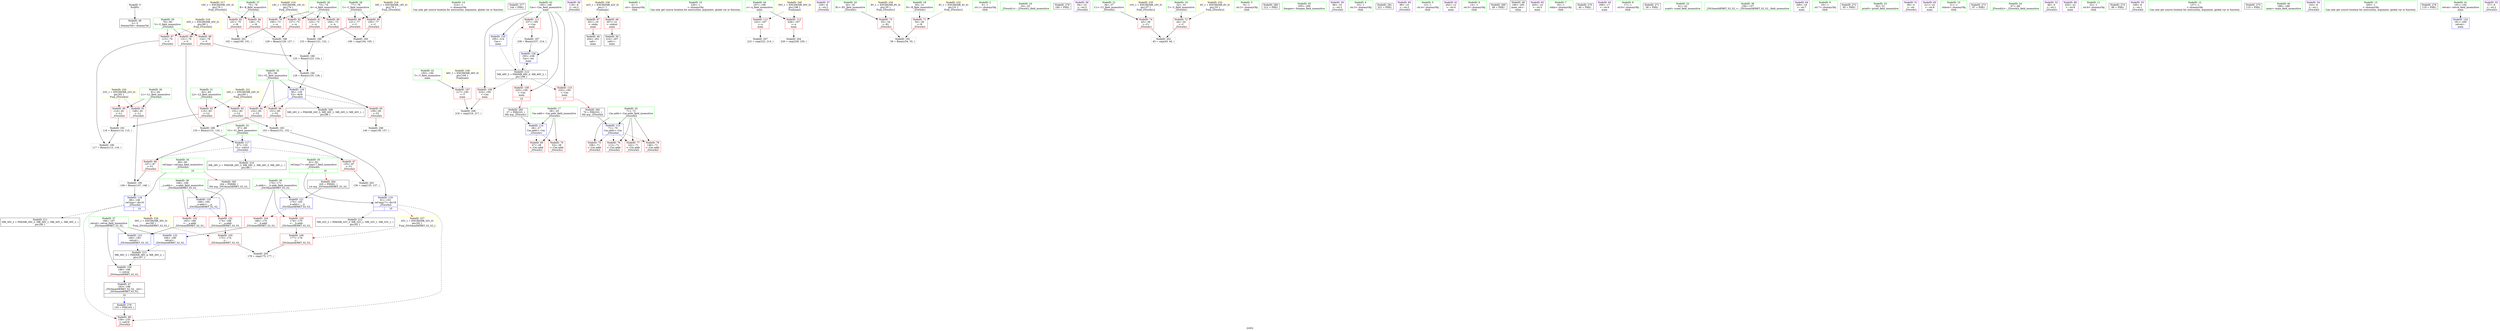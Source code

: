 digraph "SVFG" {
	label="SVFG";

	Node0x557b91298300 [shape=record,color=grey,label="{NodeID: 0\nNullPtr}"];
	Node0x557b91298300 -> Node0x557b912affb0[style=solid];
	Node0x557b912b0250 [shape=record,color=red,label="{NodeID: 97\n135\<--87\n\<--V1\n_Z5work2i\n}"];
	Node0x557b912b0250 -> Node0x557b912bbaf0[style=solid];
	Node0x557b912ae520 [shape=record,color=green,label="{NodeID: 14\n214\<--1\n\<--dummyObj\nCan only get source location for instruction, argument, global var or function.}"];
	Node0x557b912d1f00 [shape=record,color=black,label="{NodeID: 277\n144 = PHI()\n}"];
	Node0x557b912b3c60 [shape=record,color=grey,label="{NodeID: 194\n129 = Binary(125, 128, )\n}"];
	Node0x557b912b3c60 -> Node0x557b912b5900[style=solid];
	Node0x557b912b0db0 [shape=record,color=red,label="{NodeID: 111\n237\<--195\n\<--Cas\nmain\n}"];
	Node0x557b912b0db0 -> Node0x557b912b40e0[style=solid];
	Node0x557b912af080 [shape=record,color=green,label="{NodeID: 28\n77\<--78\nC\<--C_field_insensitive\n_Z5work2i\n}"];
	Node0x557b912af080 -> Node0x557b912b2fb0[style=solid];
	Node0x557b912af080 -> Node0x557b912b3080[style=solid];
	Node0x557b912bc270 [shape=record,color=grey,label="{NodeID: 208\n218 = cmp(216, 217, )\n}"];
	Node0x557b912b6050 [shape=record,color=blue,label="{NodeID: 125\n195\<--214\nCas\<--\nmain\n}"];
	Node0x557b912b6050 -> Node0x557b912c3ca0[style=dashed];
	Node0x557b912afc40 [shape=record,color=green,label="{NodeID: 42\n193\<--194\nT\<--T_field_insensitive\nmain\n}"];
	Node0x557b912afc40 -> Node0x557b912b0a70[style=solid];
	Node0x557b912b1820 [shape=record,color=purple,label="{NodeID: 56\n118\<--8\n\<--.str.2\n_Z5work2i\n}"];
	Node0x557b912c5ea0 [shape=record,color=yellow,style=double,label="{NodeID: 236\n42V_1 = ENCHI(MR_42V_0)\npts\{1 \}\nFun[main]}"];
	Node0x557b912c5ea0 -> Node0x557b912b2110[style=dashed];
	Node0x557b912c5ea0 -> Node0x557b912b21e0[style=dashed];
	Node0x557b912b2380 [shape=record,color=red,label="{NodeID: 70\n53\<--28\n\<--Cas.addr\n_Z5work1i\n}"];
	Node0x557b912b2ee0 [shape=record,color=red,label="{NodeID: 84\n126\<--75\n\<--B\n_Z5work2i\n}"];
	Node0x557b912b2ee0 -> Node0x557b912b4260[style=solid];
	Node0x557b912ad260 [shape=record,color=green,label="{NodeID: 1\n4\<--1\n.str\<--dummyObj\nGlob }"];
	Node0x557b912b0320 [shape=record,color=red,label="{NodeID: 98\n147\<--87\n\<--V1\n_Z5work2i\n}"];
	Node0x557b912b0320 -> Node0x557b912b3de0[style=solid];
	Node0x557b912ae5b0 [shape=record,color=green,label="{NodeID: 15\n230\<--1\n\<--dummyObj\nCan only get source location for instruction, argument, global var or function.}"];
	Node0x557b912d2000 [shape=record,color=black,label="{NodeID: 278\n155 = PHI(163, )\n}"];
	Node0x557b912d2000 -> Node0x557b912b03f0[style=solid];
	Node0x557b912b3de0 [shape=record,color=grey,label="{NodeID: 195\n149 = Binary(147, 148, )\n}"];
	Node0x557b912b3de0 -> Node0x557b912b5aa0[style=solid];
	Node0x557b912b0e80 [shape=record,color=red,label="{NodeID: 112\n222\<--197\n\<--n\nmain\n}"];
	Node0x557b912b0e80 -> Node0x557b912bc0f0[style=solid];
	Node0x557b912af150 [shape=record,color=green,label="{NodeID: 29\n79\<--80\nV\<--V_field_insensitive\n_Z5work2i\n}"];
	Node0x557b912af150 -> Node0x557b912b3150[style=solid];
	Node0x557b912af150 -> Node0x557b912b3220[style=solid];
	Node0x557b912af150 -> Node0x557b912b32f0[style=solid];
	Node0x557b912c23a0 [shape=record,color=black,label="{NodeID: 209\nMR_26V_2 = PHI(MR_26V_3, MR_26V_1, MR_26V_3, MR_26V_1, )\npts\{86 \}\n}"];
	Node0x557b912b6120 [shape=record,color=blue,label="{NodeID: 126\n195\<--238\nCas\<--inc\nmain\n}"];
	Node0x557b912b6120 -> Node0x557b912c3ca0[style=dashed];
	Node0x557b912afd10 [shape=record,color=green,label="{NodeID: 43\n195\<--196\nCas\<--Cas_field_insensitive\nmain\n}"];
	Node0x557b912afd10 -> Node0x557b912b0b40[style=solid];
	Node0x557b912afd10 -> Node0x557b912b0c10[style=solid];
	Node0x557b912afd10 -> Node0x557b912b0ce0[style=solid];
	Node0x557b912afd10 -> Node0x557b912b0db0[style=solid];
	Node0x557b912afd10 -> Node0x557b912b6050[style=solid];
	Node0x557b912afd10 -> Node0x557b912b6120[style=solid];
	Node0x557b912b18f0 [shape=record,color=purple,label="{NodeID: 57\n159\<--8\n\<--.str.2\n_Z5work2i\n}"];
	Node0x557b912b2450 [shape=record,color=red,label="{NodeID: 71\n54\<--30\n\<--R\n_Z5work1i\n}"];
	Node0x557b912b2450 -> Node0x557b912b3960[style=solid];
	Node0x557b912b2fb0 [shape=record,color=red,label="{NodeID: 85\n105\<--77\n\<--C\n_Z5work2i\n}"];
	Node0x557b912b2fb0 -> Node0x557b912b4560[style=solid];
	Node0x557b912ace50 [shape=record,color=green,label="{NodeID: 2\n6\<--1\n.str.1\<--dummyObj\nGlob }"];
	Node0x557b912b03f0 [shape=record,color=red,label="{NodeID: 99\n158\<--155\n\<--call19\n_Z5work2i\n}"];
	Node0x557b912ae640 [shape=record,color=green,label="{NodeID: 16\n24\<--25\n_Z5work1i\<--_Z5work1i_field_insensitive\n}"];
	Node0x557b912d21f0 [shape=record,color=black,label="{NodeID: 279\n160 = PHI()\n}"];
	Node0x557b912b3f60 [shape=record,color=grey,label="{NodeID: 196\n125 = Binary(123, 124, )\n}"];
	Node0x557b912b3f60 -> Node0x557b912b3c60[style=solid];
	Node0x557b912b0f50 [shape=record,color=red,label="{NodeID: 113\n228\<--197\n\<--n\nmain\n}"];
	Node0x557b912b0f50 -> Node0x557b912bbc70[style=solid];
	Node0x557b912af220 [shape=record,color=green,label="{NodeID: 30\n81\<--82\nL1\<--L1_field_insensitive\n_Z5work2i\n}"];
	Node0x557b912af220 -> Node0x557b912b33c0[style=solid];
	Node0x557b912af220 -> Node0x557b912b3490[style=solid];
	Node0x557b912c28a0 [shape=record,color=black,label="{NodeID: 210\nMR_28V_2 = PHI(MR_28V_3, MR_28V_1, MR_28V_3, MR_28V_1, )\npts\{88 \}\n}"];
	Node0x557b912afde0 [shape=record,color=green,label="{NodeID: 44\n197\<--198\nn\<--n_field_insensitive\nmain\n}"];
	Node0x557b912afde0 -> Node0x557b912b0e80[style=solid];
	Node0x557b912afde0 -> Node0x557b912b0f50[style=solid];
	Node0x557b912b19c0 [shape=record,color=purple,label="{NodeID: 58\n94\<--10\n\<--.str.3\n_Z5work2i\n}"];
	Node0x557b912c6090 [shape=record,color=yellow,style=double,label="{NodeID: 238\n46V_1 = ENCHI(MR_46V_0)\npts\{194 \}\nFun[main]}"];
	Node0x557b912c6090 -> Node0x557b912b0a70[style=dashed];
	Node0x557b912b2520 [shape=record,color=red,label="{NodeID: 72\n44\<--32\n\<--C\n_Z5work1i\n}"];
	Node0x557b912b2520 -> Node0x557b912bb9b0[style=solid];
	Node0x557b912b3080 [shape=record,color=red,label="{NodeID: 86\n121\<--77\n\<--C\n_Z5work2i\n}"];
	Node0x557b912b3080 -> Node0x557b912b95e0[style=solid];
	Node0x557b912acee0 [shape=record,color=green,label="{NodeID: 3\n8\<--1\n.str.2\<--dummyObj\nGlob }"];
	Node0x557b912b04c0 [shape=record,color=red,label="{NodeID: 100\n186\<--166\n\<--retval\n_ZSt3maxIdERKT_S2_S2_\n}"];
	Node0x557b912b04c0 -> Node0x557b912b00b0[style=solid];
	Node0x557b912ae700 [shape=record,color=green,label="{NodeID: 17\n28\<--29\nCas.addr\<--Cas.addr_field_insensitive\n_Z5work1i\n}"];
	Node0x557b912ae700 -> Node0x557b912b22b0[style=solid];
	Node0x557b912ae700 -> Node0x557b912b2380[style=solid];
	Node0x557b912ae700 -> Node0x557b912b1020[style=solid];
	Node0x557b912d22c0 [shape=record,color=black,label="{NodeID: 280\n212 = PHI()\n}"];
	Node0x557b912b40e0 [shape=record,color=grey,label="{NodeID: 197\n238 = Binary(237, 214, )\n}"];
	Node0x557b912b40e0 -> Node0x557b912b6120[style=solid];
	Node0x557b912b1020 [shape=record,color=blue,label="{NodeID: 114\n28\<--27\nCas.addr\<--Cas\n_Z5work1i\n}"];
	Node0x557b912b1020 -> Node0x557b912b22b0[style=dashed];
	Node0x557b912b1020 -> Node0x557b912b2380[style=dashed];
	Node0x557b912af2f0 [shape=record,color=green,label="{NodeID: 31\n83\<--84\nL2\<--L2_field_insensitive\n_Z5work2i\n}"];
	Node0x557b912af2f0 -> Node0x557b912b3560[style=solid];
	Node0x557b912af2f0 -> Node0x557b912b3630[style=solid];
	Node0x557b912c2da0 [shape=record,color=black,label="{NodeID: 211\nMR_30V_2 = PHI(MR_30V_3, MR_30V_1, MR_30V_1, MR_30V_1, )\npts\{90 \}\n}"];
	Node0x557b912afeb0 [shape=record,color=green,label="{NodeID: 45\n205\<--206\nfreopen\<--freopen_field_insensitive\n}"];
	Node0x557b912b1a90 [shape=record,color=purple,label="{NodeID: 59\n96\<--10\n\<--.str.3\n_Z5work2i\n}"];
	Node0x557b912b25f0 [shape=record,color=red,label="{NodeID: 73\n55\<--34\n\<--R1\n_Z5work1i\n}"];
	Node0x557b912b25f0 -> Node0x557b912b3960[style=solid];
	Node0x557b912b3150 [shape=record,color=red,label="{NodeID: 87\n113\<--79\n\<--V\n_Z5work2i\n}"];
	Node0x557b912b3150 -> Node0x557b912b9760[style=solid];
	Node0x557b912ad7d0 [shape=record,color=green,label="{NodeID: 4\n10\<--1\n.str.3\<--dummyObj\nGlob }"];
	Node0x557b912b0590 [shape=record,color=red,label="{NodeID: 101\n174\<--168\n\<--__a.addr\n_ZSt3maxIdERKT_S2_S2_\n}"];
	Node0x557b912b0590 -> Node0x557b912b08d0[style=solid];
	Node0x557b912ae7d0 [shape=record,color=green,label="{NodeID: 18\n30\<--31\nR\<--R_field_insensitive\n_Z5work1i\n}"];
	Node0x557b912ae7d0 -> Node0x557b912b2450[style=solid];
	Node0x557b912d2390 [shape=record,color=black,label="{NodeID: 281\n221 = PHI()\n}"];
	Node0x557b912b4260 [shape=record,color=grey,label="{NodeID: 198\n128 = Binary(126, 127, )\n}"];
	Node0x557b912b4260 -> Node0x557b912b3c60[style=solid];
	Node0x557b912b10f0 [shape=record,color=blue,label="{NodeID: 115\n71\<--70\nCas.addr\<--Cas\n_Z5work2i\n}"];
	Node0x557b912b10f0 -> Node0x557b912b2790[style=dashed];
	Node0x557b912b10f0 -> Node0x557b912b2860[style=dashed];
	Node0x557b912b10f0 -> Node0x557b912b2930[style=dashed];
	Node0x557b912b10f0 -> Node0x557b912b2a00[style=dashed];
	Node0x557b912af3c0 [shape=record,color=green,label="{NodeID: 32\n85\<--86\nV2\<--V2_field_insensitive\n_Z5work2i\n}"];
	Node0x557b912af3c0 -> Node0x557b912b3700[style=solid];
	Node0x557b912af3c0 -> Node0x557b912b37d0[style=solid];
	Node0x557b912af3c0 -> Node0x557b912b0180[style=solid];
	Node0x557b912af3c0 -> Node0x557b912b5900[style=solid];
	Node0x557b912c32a0 [shape=record,color=black,label="{NodeID: 212\nMR_32V_2 = PHI(MR_32V_3, MR_32V_1, MR_32V_1, MR_32V_1, )\npts\{92 \}\n}"];
	Node0x557b912affb0 [shape=record,color=black,label="{NodeID: 46\n2\<--3\ndummyVal\<--dummyVal\n}"];
	Node0x557b912c5580 [shape=record,color=yellow,style=double,label="{NodeID: 226\n30V_1 = ENCHI(MR_30V_0)\npts\{90 \}\nFun[_ZSt3maxIdERKT_S2_S2_]}"];
	Node0x557b912c5580 -> Node0x557b912b08d0[style=dashed];
	Node0x557b912b1b60 [shape=record,color=purple,label="{NodeID: 60\n98\<--10\n\<--.str.3\n_Z5work2i\n}"];
	Node0x557b912c6250 [shape=record,color=yellow,style=double,label="{NodeID: 240\n50V_1 = ENCHI(MR_50V_0)\npts\{198 \}\nFun[main]}"];
	Node0x557b912c6250 -> Node0x557b912b0e80[style=dashed];
	Node0x557b912c6250 -> Node0x557b912b0f50[style=dashed];
	Node0x557b912b26c0 [shape=record,color=red,label="{NodeID: 74\n43\<--36\n\<--C1\n_Z5work1i\n}"];
	Node0x557b912b26c0 -> Node0x557b912bb9b0[style=solid];
	Node0x557b912b3220 [shape=record,color=red,label="{NodeID: 88\n124\<--79\n\<--V\n_Z5work2i\n}"];
	Node0x557b912b3220 -> Node0x557b912b3f60[style=solid];
	Node0x557b912ad860 [shape=record,color=green,label="{NodeID: 5\n12\<--1\n.str.4\<--dummyObj\nGlob }"];
	Node0x557b912b0660 [shape=record,color=red,label="{NodeID: 102\n183\<--168\n\<--__a.addr\n_ZSt3maxIdERKT_S2_S2_\n}"];
	Node0x557b912b0660 -> Node0x557b912b5eb0[style=solid];
	Node0x557b912ae8a0 [shape=record,color=green,label="{NodeID: 19\n32\<--33\nC\<--C_field_insensitive\n_Z5work1i\n}"];
	Node0x557b912ae8a0 -> Node0x557b912b2520[style=solid];
	Node0x557b912d25d0 [shape=record,color=black,label="{NodeID: 282\n70 = PHI(232, )\n0th arg _Z5work2i }"];
	Node0x557b912d25d0 -> Node0x557b912b10f0[style=solid];
	Node0x557b912b43e0 [shape=record,color=grey,label="{NodeID: 199\n133 = Binary(131, 132, )\n}"];
	Node0x557b912b43e0 -> Node0x557b912b59d0[style=solid];
	Node0x557b912b5900 [shape=record,color=blue,label="{NodeID: 116\n85\<--129\nV2\<--div9\n_Z5work2i\n}"];
	Node0x557b912b5900 -> Node0x557b912b3700[style=dashed];
	Node0x557b912b5900 -> Node0x557b912b37d0[style=dashed];
	Node0x557b912b5900 -> Node0x557b912b0180[style=dashed];
	Node0x557b912b5900 -> Node0x557b912c23a0[style=dashed];
	Node0x557b912af490 [shape=record,color=green,label="{NodeID: 33\n87\<--88\nV1\<--V1_field_insensitive\n_Z5work2i\n}"];
	Node0x557b912af490 -> Node0x557b912b0250[style=solid];
	Node0x557b912af490 -> Node0x557b912b0320[style=solid];
	Node0x557b912af490 -> Node0x557b912b59d0[style=solid];
	Node0x557b912c37a0 [shape=record,color=black,label="{NodeID: 213\nMR_36V_3 = PHI(MR_36V_4, MR_36V_2, )\npts\{167 \}\n}"];
	Node0x557b912c37a0 -> Node0x557b912b04c0[style=dashed];
	Node0x557b912b00b0 [shape=record,color=black,label="{NodeID: 47\n163\<--186\n_ZSt3maxIdERKT_S2_S2__ret\<--\n_ZSt3maxIdERKT_S2_S2_\n|{<s0>10}}"];
	Node0x557b912b00b0:s0 -> Node0x557b912d2000[style=solid,color=blue];
	Node0x557b912c5690 [shape=record,color=yellow,style=double,label="{NodeID: 227\n32V_1 = ENCHI(MR_32V_0)\npts\{92 \}\nFun[_ZSt3maxIdERKT_S2_S2_]}"];
	Node0x557b912c5690 -> Node0x557b912b09a0[style=dashed];
	Node0x557b912b1c30 [shape=record,color=purple,label="{NodeID: 61\n202\<--12\n\<--.str.4\nmain\n}"];
	Node0x557b912b2790 [shape=record,color=red,label="{NodeID: 75\n108\<--71\n\<--Cas.addr\n_Z5work2i\n}"];
	Node0x557b912b32f0 [shape=record,color=red,label="{NodeID: 89\n131\<--79\n\<--V\n_Z5work2i\n}"];
	Node0x557b912b32f0 -> Node0x557b912b43e0[style=solid];
	Node0x557b912ad8f0 [shape=record,color=green,label="{NodeID: 6\n14\<--1\n.str.5\<--dummyObj\nGlob }"];
	Node0x557b91083f70 [shape=record,color=black,label="{NodeID: 269\n49 = PHI()\n}"];
	Node0x557b912b0730 [shape=record,color=red,label="{NodeID: 103\n176\<--170\n\<--__b.addr\n_ZSt3maxIdERKT_S2_S2_\n}"];
	Node0x557b912b0730 -> Node0x557b912b09a0[style=solid];
	Node0x557b912ae970 [shape=record,color=green,label="{NodeID: 20\n34\<--35\nR1\<--R1_field_insensitive\n_Z5work1i\n}"];
	Node0x557b912ae970 -> Node0x557b912b25f0[style=solid];
	Node0x557b912d26d0 [shape=record,color=black,label="{NodeID: 283\n164 = PHI(89, )\n0th arg _ZSt3maxIdERKT_S2_S2_ }"];
	Node0x557b912d26d0 -> Node0x557b912b5c40[style=solid];
	Node0x557b912b4560 [shape=record,color=grey,label="{NodeID: 200\n106 = cmp(104, 105, )\n}"];
	Node0x557b912b59d0 [shape=record,color=blue,label="{NodeID: 117\n87\<--133\nV1\<--sub10\n_Z5work2i\n}"];
	Node0x557b912b59d0 -> Node0x557b912b0250[style=dashed];
	Node0x557b912b59d0 -> Node0x557b912b0320[style=dashed];
	Node0x557b912b59d0 -> Node0x557b912c28a0[style=dashed];
	Node0x557b912af560 [shape=record,color=green,label="{NodeID: 34\n89\<--90\nref.tmp\<--ref.tmp_field_insensitive\n_Z5work2i\n|{|<s1>10}}"];
	Node0x557b912af560 -> Node0x557b912b5aa0[style=solid];
	Node0x557b912af560:s1 -> Node0x557b912d26d0[style=solid,color=red];
	Node0x557b912c3ca0 [shape=record,color=black,label="{NodeID: 214\nMR_48V_3 = PHI(MR_48V_4, MR_48V_2, )\npts\{196 \}\n}"];
	Node0x557b912c3ca0 -> Node0x557b912b0b40[style=dashed];
	Node0x557b912c3ca0 -> Node0x557b912b0c10[style=dashed];
	Node0x557b912c3ca0 -> Node0x557b912b0ce0[style=dashed];
	Node0x557b912c3ca0 -> Node0x557b912b0db0[style=dashed];
	Node0x557b912c3ca0 -> Node0x557b912b6120[style=dashed];
	Node0x557b912b11a0 [shape=record,color=black,label="{NodeID: 48\n190\<--200\nmain_ret\<--\nmain\n}"];
	Node0x557b912b1d00 [shape=record,color=purple,label="{NodeID: 62\n203\<--14\n\<--.str.5\nmain\n}"];
	Node0x557b912b2860 [shape=record,color=red,label="{NodeID: 76\n112\<--71\n\<--Cas.addr\n_Z5work2i\n}"];
	Node0x557b912b33c0 [shape=record,color=red,label="{NodeID: 90\n114\<--81\n\<--L1\n_Z5work2i\n}"];
	Node0x557b912b33c0 -> Node0x557b912b98e0[style=solid];
	Node0x557b912ad980 [shape=record,color=green,label="{NodeID: 7\n16\<--1\nstdin\<--dummyObj\nGlob }"];
	Node0x557b912d1800 [shape=record,color=black,label="{NodeID: 270\n40 = PHI()\n}"];
	Node0x557b912b0800 [shape=record,color=red,label="{NodeID: 104\n180\<--170\n\<--__b.addr\n_ZSt3maxIdERKT_S2_S2_\n}"];
	Node0x557b912b0800 -> Node0x557b912b5de0[style=solid];
	Node0x557b912aea40 [shape=record,color=green,label="{NodeID: 21\n36\<--37\nC1\<--C1_field_insensitive\n_Z5work1i\n}"];
	Node0x557b912aea40 -> Node0x557b912b26c0[style=solid];
	Node0x557b912d2810 [shape=record,color=black,label="{NodeID: 284\n165 = PHI(91, )\n1st arg _ZSt3maxIdERKT_S2_S2_ }"];
	Node0x557b912d2810 -> Node0x557b912b5d10[style=solid];
	Node0x557b912b46e0 [shape=record,color=grey,label="{NodeID: 201\n102 = cmp(100, 101, )\n}"];
	Node0x557b912b5aa0 [shape=record,color=blue,label="{NodeID: 118\n89\<--149\nref.tmp\<--div16\n_Z5work2i\n|{|<s2>10}}"];
	Node0x557b912b5aa0 -> Node0x557b912b03f0[style=dashed];
	Node0x557b912b5aa0 -> Node0x557b912c2da0[style=dashed];
	Node0x557b912b5aa0:s2 -> Node0x557b912c5580[style=dashed,color=red];
	Node0x557b912af630 [shape=record,color=green,label="{NodeID: 35\n91\<--92\nref.tmp17\<--ref.tmp17_field_insensitive\n_Z5work2i\n|{|<s1>10}}"];
	Node0x557b912af630 -> Node0x557b912b5b70[style=solid];
	Node0x557b912af630:s1 -> Node0x557b912d2810[style=solid,color=red];
	Node0x557b912b1270 [shape=record,color=black,label="{NodeID: 49\n204\<--201\ncall\<--\nmain\n}"];
	Node0x557b912b1dd0 [shape=record,color=purple,label="{NodeID: 63\n208\<--17\n\<--.str.6\nmain\n}"];
	Node0x557b912b2930 [shape=record,color=red,label="{NodeID: 77\n142\<--71\n\<--Cas.addr\n_Z5work2i\n}"];
	Node0x557b912b3490 [shape=record,color=red,label="{NodeID: 91\n148\<--81\n\<--L1\n_Z5work2i\n}"];
	Node0x557b912b3490 -> Node0x557b912b3de0[style=solid];
	Node0x557b912ae1c0 [shape=record,color=green,label="{NodeID: 8\n17\<--1\n.str.6\<--dummyObj\nGlob }"];
	Node0x557b912d1900 [shape=record,color=black,label="{NodeID: 271\n58 = PHI()\n}"];
	Node0x557b912b08d0 [shape=record,color=red,label="{NodeID: 105\n175\<--174\n\<--\n_ZSt3maxIdERKT_S2_S2_\n}"];
	Node0x557b912b08d0 -> Node0x557b912bbdf0[style=solid];
	Node0x557b912aeb10 [shape=record,color=green,label="{NodeID: 22\n41\<--42\nscanf\<--scanf_field_insensitive\n}"];
	Node0x557b912d2950 [shape=record,color=black,label="{NodeID: 285\n27 = PHI(225, )\n0th arg _Z5work1i }"];
	Node0x557b912d2950 -> Node0x557b912b1020[style=solid];
	Node0x557b912bb9b0 [shape=record,color=grey,label="{NodeID: 202\n45 = cmp(43, 44, )\n}"];
	Node0x557b912b5b70 [shape=record,color=blue,label="{NodeID: 119\n91\<--153\nref.tmp17\<--div18\n_Z5work2i\n|{|<s2>10}}"];
	Node0x557b912b5b70 -> Node0x557b912b03f0[style=dashed];
	Node0x557b912b5b70 -> Node0x557b912c32a0[style=dashed];
	Node0x557b912b5b70:s2 -> Node0x557b912c5690[style=dashed,color=red];
	Node0x557b912af700 [shape=record,color=green,label="{NodeID: 36\n156\<--157\n_ZSt3maxIdERKT_S2_S2_\<--_ZSt3maxIdERKT_S2_S2__field_insensitive\n}"];
	Node0x557b912c4cc0 [shape=record,color=yellow,style=double,label="{NodeID: 216\n14V_1 = ENCHI(MR_14V_0)\npts\{74 \}\nFun[_Z5work2i]}"];
	Node0x557b912c4cc0 -> Node0x557b912b2ad0[style=dashed];
	Node0x557b912c4cc0 -> Node0x557b912b2ba0[style=dashed];
	Node0x557b912c4cc0 -> Node0x557b912b2c70[style=dashed];
	Node0x557b912c4cc0 -> Node0x557b912b2d40[style=dashed];
	Node0x557b912b1340 [shape=record,color=black,label="{NodeID: 50\n210\<--207\ncall1\<--\nmain\n}"];
	Node0x557b912b1ea0 [shape=record,color=purple,label="{NodeID: 64\n209\<--19\n\<--.str.7\nmain\n}"];
	Node0x557b912b2a00 [shape=record,color=red,label="{NodeID: 78\n146\<--71\n\<--Cas.addr\n_Z5work2i\n}"];
	Node0x557b912b3560 [shape=record,color=red,label="{NodeID: 92\n115\<--83\n\<--L2\n_Z5work2i\n}"];
	Node0x557b912b3560 -> Node0x557b912b98e0[style=solid];
	Node0x557b912ae250 [shape=record,color=green,label="{NodeID: 9\n19\<--1\n.str.7\<--dummyObj\nGlob }"];
	Node0x557b912d1a00 [shape=record,color=black,label="{NodeID: 272\n95 = PHI()\n}"];
	Node0x557b912b95e0 [shape=record,color=grey,label="{NodeID: 189\n123 = Binary(121, 122, )\n}"];
	Node0x557b912b95e0 -> Node0x557b912b3f60[style=solid];
	Node0x557b912b09a0 [shape=record,color=red,label="{NodeID: 106\n177\<--176\n\<--\n_ZSt3maxIdERKT_S2_S2_\n}"];
	Node0x557b912b09a0 -> Node0x557b912bbdf0[style=solid];
	Node0x557b912aec10 [shape=record,color=green,label="{NodeID: 23\n50\<--51\nprintf\<--printf_field_insensitive\n}"];
	Node0x557b912bbaf0 [shape=record,color=grey,label="{NodeID: 203\n136 = cmp(135, 137, )\n}"];
	Node0x557b912b5c40 [shape=record,color=blue,label="{NodeID: 120\n168\<--164\n__a.addr\<--__a\n_ZSt3maxIdERKT_S2_S2_\n}"];
	Node0x557b912b5c40 -> Node0x557b912b0590[style=dashed];
	Node0x557b912b5c40 -> Node0x557b912b0660[style=dashed];
	Node0x557b912af800 [shape=record,color=green,label="{NodeID: 37\n166\<--167\nretval\<--retval_field_insensitive\n_ZSt3maxIdERKT_S2_S2_\n}"];
	Node0x557b912af800 -> Node0x557b912b04c0[style=solid];
	Node0x557b912af800 -> Node0x557b912b5de0[style=solid];
	Node0x557b912af800 -> Node0x557b912b5eb0[style=solid];
	Node0x557b912c4da0 [shape=record,color=yellow,style=double,label="{NodeID: 217\n16V_1 = ENCHI(MR_16V_0)\npts\{76 \}\nFun[_Z5work2i]}"];
	Node0x557b912c4da0 -> Node0x557b912b2e10[style=dashed];
	Node0x557b912c4da0 -> Node0x557b912b2ee0[style=dashed];
	Node0x557b912b1410 [shape=record,color=purple,label="{NodeID: 51\n39\<--4\n\<--.str\n_Z5work1i\n}"];
	Node0x557b912b1f70 [shape=record,color=purple,label="{NodeID: 65\n211\<--22\n\<--.str.8\nmain\n}"];
	Node0x557b912b2ad0 [shape=record,color=red,label="{NodeID: 79\n100\<--73\n\<--A\n_Z5work2i\n}"];
	Node0x557b912b2ad0 -> Node0x557b912b46e0[style=solid];
	Node0x557b912b3630 [shape=record,color=red,label="{NodeID: 93\n152\<--83\n\<--L2\n_Z5work2i\n}"];
	Node0x557b912b3630 -> Node0x557b912b3ae0[style=solid];
	Node0x557b912ae2e0 [shape=record,color=green,label="{NodeID: 10\n21\<--1\nstdout\<--dummyObj\nGlob }"];
	Node0x557b912d1b00 [shape=record,color=black,label="{NodeID: 273\n97 = PHI()\n}"];
	Node0x557b912b9760 [shape=record,color=grey,label="{NodeID: 190\n117 = Binary(113, 116, )\n}"];
	Node0x557b912b0a70 [shape=record,color=red,label="{NodeID: 107\n217\<--193\n\<--T\nmain\n}"];
	Node0x557b912b0a70 -> Node0x557b912bc270[style=solid];
	Node0x557b912aed10 [shape=record,color=green,label="{NodeID: 24\n67\<--68\n_Z5work2i\<--_Z5work2i_field_insensitive\n}"];
	Node0x557b912bbc70 [shape=record,color=grey,label="{NodeID: 204\n229 = cmp(228, 230, )\n}"];
	Node0x557b912b5d10 [shape=record,color=blue,label="{NodeID: 121\n170\<--165\n__b.addr\<--__b\n_ZSt3maxIdERKT_S2_S2_\n}"];
	Node0x557b912b5d10 -> Node0x557b912b0730[style=dashed];
	Node0x557b912b5d10 -> Node0x557b912b0800[style=dashed];
	Node0x557b912af8d0 [shape=record,color=green,label="{NodeID: 38\n168\<--169\n__a.addr\<--__a.addr_field_insensitive\n_ZSt3maxIdERKT_S2_S2_\n}"];
	Node0x557b912af8d0 -> Node0x557b912b0590[style=solid];
	Node0x557b912af8d0 -> Node0x557b912b0660[style=solid];
	Node0x557b912af8d0 -> Node0x557b912b5c40[style=solid];
	Node0x557b912c4e80 [shape=record,color=yellow,style=double,label="{NodeID: 218\n18V_1 = ENCHI(MR_18V_0)\npts\{78 \}\nFun[_Z5work2i]}"];
	Node0x557b912c4e80 -> Node0x557b912b2fb0[style=dashed];
	Node0x557b912c4e80 -> Node0x557b912b3080[style=dashed];
	Node0x557b912b14e0 [shape=record,color=purple,label="{NodeID: 52\n48\<--6\n\<--.str.1\n_Z5work1i\n}"];
	Node0x557b912c5b20 [shape=record,color=yellow,style=double,label="{NodeID: 232\n4V_1 = ENCHI(MR_4V_0)\npts\{31 \}\nFun[_Z5work1i]}"];
	Node0x557b912c5b20 -> Node0x557b912b2450[style=dashed];
	Node0x557b912b2040 [shape=record,color=purple,label="{NodeID: 66\n220\<--22\n\<--.str.8\nmain\n}"];
	Node0x557b912b2ba0 [shape=record,color=red,label="{NodeID: 80\n104\<--73\n\<--A\n_Z5work2i\n}"];
	Node0x557b912b2ba0 -> Node0x557b912b4560[style=solid];
	Node0x557b912b3700 [shape=record,color=red,label="{NodeID: 94\n132\<--85\n\<--V2\n_Z5work2i\n}"];
	Node0x557b912b3700 -> Node0x557b912b43e0[style=solid];
	Node0x557b912ae370 [shape=record,color=green,label="{NodeID: 11\n22\<--1\n.str.8\<--dummyObj\nGlob }"];
	Node0x557b912d1c00 [shape=record,color=black,label="{NodeID: 274\n99 = PHI()\n}"];
	Node0x557b912b98e0 [shape=record,color=grey,label="{NodeID: 191\n116 = Binary(114, 115, )\n}"];
	Node0x557b912b98e0 -> Node0x557b912b9760[style=solid];
	Node0x557b912b0b40 [shape=record,color=red,label="{NodeID: 108\n216\<--195\n\<--Cas\nmain\n}"];
	Node0x557b912b0b40 -> Node0x557b912bc270[style=solid];
	Node0x557b912aee10 [shape=record,color=green,label="{NodeID: 25\n71\<--72\nCas.addr\<--Cas.addr_field_insensitive\n_Z5work2i\n}"];
	Node0x557b912aee10 -> Node0x557b912b2790[style=solid];
	Node0x557b912aee10 -> Node0x557b912b2860[style=solid];
	Node0x557b912aee10 -> Node0x557b912b2930[style=solid];
	Node0x557b912aee10 -> Node0x557b912b2a00[style=solid];
	Node0x557b912aee10 -> Node0x557b912b10f0[style=solid];
	Node0x557b912bbdf0 [shape=record,color=grey,label="{NodeID: 205\n178 = cmp(175, 177, )\n}"];
	Node0x557b912b5de0 [shape=record,color=blue,label="{NodeID: 122\n166\<--180\nretval\<--\n_ZSt3maxIdERKT_S2_S2_\n}"];
	Node0x557b912b5de0 -> Node0x557b912c37a0[style=dashed];
	Node0x557b912af9a0 [shape=record,color=green,label="{NodeID: 39\n170\<--171\n__b.addr\<--__b.addr_field_insensitive\n_ZSt3maxIdERKT_S2_S2_\n}"];
	Node0x557b912af9a0 -> Node0x557b912b0730[style=solid];
	Node0x557b912af9a0 -> Node0x557b912b0800[style=solid];
	Node0x557b912af9a0 -> Node0x557b912b5d10[style=solid];
	Node0x557b912c4f60 [shape=record,color=yellow,style=double,label="{NodeID: 219\n20V_1 = ENCHI(MR_20V_0)\npts\{80 \}\nFun[_Z5work2i]}"];
	Node0x557b912c4f60 -> Node0x557b912b3150[style=dashed];
	Node0x557b912c4f60 -> Node0x557b912b3220[style=dashed];
	Node0x557b912c4f60 -> Node0x557b912b32f0[style=dashed];
	Node0x557b912b15b0 [shape=record,color=purple,label="{NodeID: 53\n109\<--6\n\<--.str.1\n_Z5work2i\n}"];
	Node0x557b912c5c00 [shape=record,color=yellow,style=double,label="{NodeID: 233\n6V_1 = ENCHI(MR_6V_0)\npts\{33 \}\nFun[_Z5work1i]}"];
	Node0x557b912c5c00 -> Node0x557b912b2520[style=dashed];
	Node0x557b912b2110 [shape=record,color=red,label="{NodeID: 67\n201\<--16\n\<--stdin\nmain\n}"];
	Node0x557b912b2110 -> Node0x557b912b1270[style=solid];
	Node0x557b912b2c70 [shape=record,color=red,label="{NodeID: 81\n122\<--73\n\<--A\n_Z5work2i\n}"];
	Node0x557b912b2c70 -> Node0x557b912b95e0[style=solid];
	Node0x557b912b37d0 [shape=record,color=red,label="{NodeID: 95\n139\<--85\n\<--V2\n_Z5work2i\n}"];
	Node0x557b912b37d0 -> Node0x557b912bbf70[style=solid];
	Node0x557b912ae400 [shape=record,color=green,label="{NodeID: 12\n137\<--1\n\<--dummyObj\nCan only get source location for instruction, argument, global var or function.}"];
	Node0x557b912d1d00 [shape=record,color=black,label="{NodeID: 275\n110 = PHI()\n}"];
	Node0x557b912b3960 [shape=record,color=grey,label="{NodeID: 192\n56 = Binary(54, 55, )\n}"];
	Node0x557b912b0c10 [shape=record,color=red,label="{NodeID: 109\n225\<--195\n\<--Cas\nmain\n|{<s0>16}}"];
	Node0x557b912b0c10:s0 -> Node0x557b912d2950[style=solid,color=red];
	Node0x557b912aeee0 [shape=record,color=green,label="{NodeID: 26\n73\<--74\nA\<--A_field_insensitive\n_Z5work2i\n}"];
	Node0x557b912aeee0 -> Node0x557b912b2ad0[style=solid];
	Node0x557b912aeee0 -> Node0x557b912b2ba0[style=solid];
	Node0x557b912aeee0 -> Node0x557b912b2c70[style=solid];
	Node0x557b912aeee0 -> Node0x557b912b2d40[style=solid];
	Node0x557b912bbf70 [shape=record,color=grey,label="{NodeID: 206\n140 = cmp(139, 137, )\n}"];
	Node0x557b912b5eb0 [shape=record,color=blue,label="{NodeID: 123\n166\<--183\nretval\<--\n_ZSt3maxIdERKT_S2_S2_\n}"];
	Node0x557b912b5eb0 -> Node0x557b912c37a0[style=dashed];
	Node0x557b912afa70 [shape=record,color=green,label="{NodeID: 40\n188\<--189\nmain\<--main_field_insensitive\n}"];
	Node0x557b912c5040 [shape=record,color=yellow,style=double,label="{NodeID: 220\n22V_1 = ENCHI(MR_22V_0)\npts\{82 \}\nFun[_Z5work2i]}"];
	Node0x557b912c5040 -> Node0x557b912b33c0[style=dashed];
	Node0x557b912c5040 -> Node0x557b912b3490[style=dashed];
	Node0x557b912b1680 [shape=record,color=purple,label="{NodeID: 54\n143\<--6\n\<--.str.1\n_Z5work2i\n}"];
	Node0x557b912c5ce0 [shape=record,color=yellow,style=double,label="{NodeID: 234\n8V_1 = ENCHI(MR_8V_0)\npts\{35 \}\nFun[_Z5work1i]}"];
	Node0x557b912c5ce0 -> Node0x557b912b25f0[style=dashed];
	Node0x557b912b21e0 [shape=record,color=red,label="{NodeID: 68\n207\<--21\n\<--stdout\nmain\n}"];
	Node0x557b912b21e0 -> Node0x557b912b1340[style=solid];
	Node0x557b912b2d40 [shape=record,color=red,label="{NodeID: 82\n127\<--73\n\<--A\n_Z5work2i\n}"];
	Node0x557b912b2d40 -> Node0x557b912b4260[style=solid];
	Node0x557b912b0180 [shape=record,color=red,label="{NodeID: 96\n151\<--85\n\<--V2\n_Z5work2i\n}"];
	Node0x557b912b0180 -> Node0x557b912b3ae0[style=solid];
	Node0x557b912ae490 [shape=record,color=green,label="{NodeID: 13\n200\<--1\n\<--dummyObj\nCan only get source location for instruction, argument, global var or function.}"];
	Node0x557b912d1e00 [shape=record,color=black,label="{NodeID: 276\n119 = PHI()\n}"];
	Node0x557b912b3ae0 [shape=record,color=grey,label="{NodeID: 193\n153 = Binary(151, 152, )\n}"];
	Node0x557b912b3ae0 -> Node0x557b912b5b70[style=solid];
	Node0x557b912b0ce0 [shape=record,color=red,label="{NodeID: 110\n232\<--195\n\<--Cas\nmain\n|{<s0>17}}"];
	Node0x557b912b0ce0:s0 -> Node0x557b912d25d0[style=solid,color=red];
	Node0x557b912aefb0 [shape=record,color=green,label="{NodeID: 27\n75\<--76\nB\<--B_field_insensitive\n_Z5work2i\n}"];
	Node0x557b912aefb0 -> Node0x557b912b2e10[style=solid];
	Node0x557b912aefb0 -> Node0x557b912b2ee0[style=solid];
	Node0x557b912bc0f0 [shape=record,color=grey,label="{NodeID: 207\n223 = cmp(222, 214, )\n}"];
	Node0x557b912b5f80 [shape=record,color=blue,label="{NodeID: 124\n191\<--200\nretval\<--\nmain\n}"];
	Node0x557b912afb70 [shape=record,color=green,label="{NodeID: 41\n191\<--192\nretval\<--retval_field_insensitive\nmain\n}"];
	Node0x557b912afb70 -> Node0x557b912b5f80[style=solid];
	Node0x557b912c5120 [shape=record,color=yellow,style=double,label="{NodeID: 221\n24V_1 = ENCHI(MR_24V_0)\npts\{84 \}\nFun[_Z5work2i]}"];
	Node0x557b912c5120 -> Node0x557b912b3560[style=dashed];
	Node0x557b912c5120 -> Node0x557b912b3630[style=dashed];
	Node0x557b912b1750 [shape=record,color=purple,label="{NodeID: 55\n57\<--8\n\<--.str.2\n_Z5work1i\n}"];
	Node0x557b912c5dc0 [shape=record,color=yellow,style=double,label="{NodeID: 235\n10V_1 = ENCHI(MR_10V_0)\npts\{37 \}\nFun[_Z5work1i]}"];
	Node0x557b912c5dc0 -> Node0x557b912b26c0[style=dashed];
	Node0x557b912b22b0 [shape=record,color=red,label="{NodeID: 69\n47\<--28\n\<--Cas.addr\n_Z5work1i\n}"];
	Node0x557b912b2e10 [shape=record,color=red,label="{NodeID: 83\n101\<--75\n\<--B\n_Z5work2i\n}"];
	Node0x557b912b2e10 -> Node0x557b912b46e0[style=solid];
}
